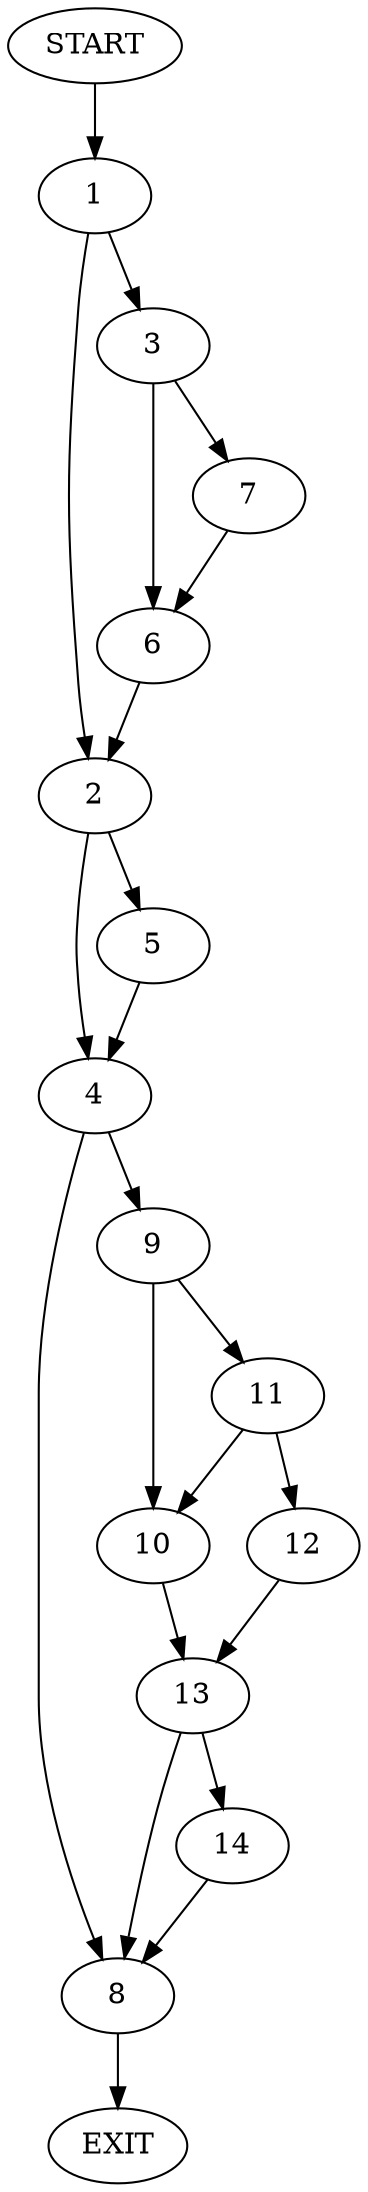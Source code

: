 digraph {
0 [label="START"]
15 [label="EXIT"]
0 -> 1
1 -> 2
1 -> 3
2 -> 4
2 -> 5
3 -> 6
3 -> 7
6 -> 2
7 -> 6
5 -> 4
4 -> 8
4 -> 9
9 -> 10
9 -> 11
8 -> 15
11 -> 10
11 -> 12
10 -> 13
12 -> 13
13 -> 14
13 -> 8
14 -> 8
}
